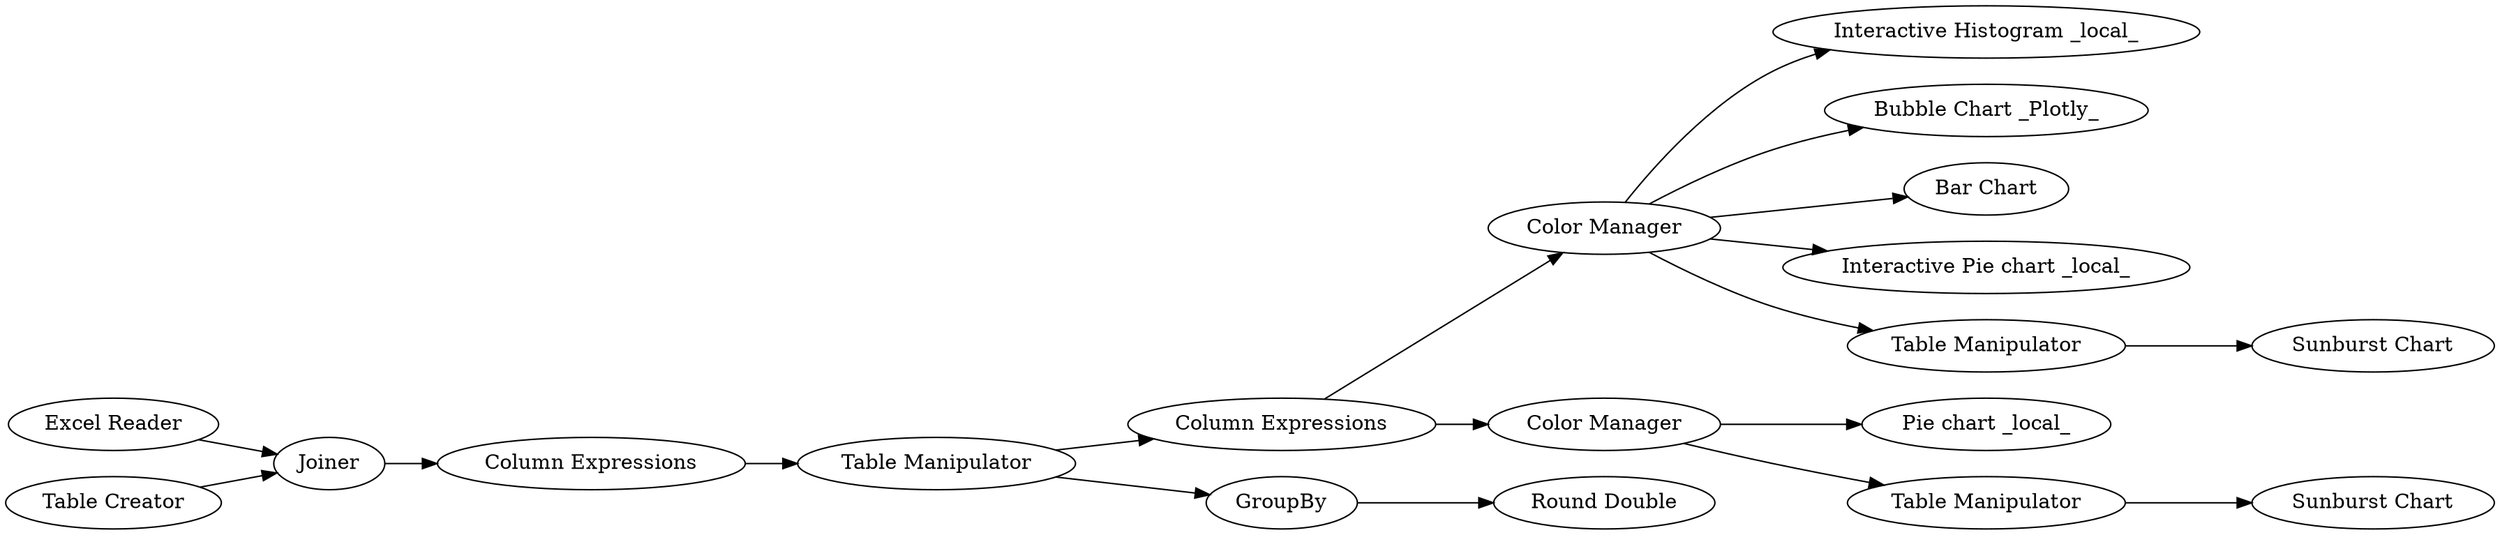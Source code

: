 digraph {
	"-2396739488778829219_10" [label="Round Double"]
	"-2396739488778829219_21" [label="Interactive Histogram _local_"]
	"-2396739488778829219_20" [label="Bubble Chart _Plotly_"]
	"-2396739488778829219_7" [label="Column Expressions"]
	"-2396739488778829219_24" [label="Sunburst Chart"]
	"-2396739488778829219_12" [label="Bar Chart"]
	"-2396739488778829219_9" [label="Table Manipulator"]
	"-2396739488778829219_15" [label="Interactive Pie chart _local_"]
	"-2396739488778829219_11" [label="Column Expressions"]
	"-2396739488778829219_8" [label=GroupBy]
	"-2396739488778829219_13" [label="Color Manager"]
	"-2396739488778829219_14" [label="Sunburst Chart"]
	"-2396739488778829219_23" [label="Pie chart _local_"]
	"-2396739488778829219_26" [label="Table Manipulator"]
	"-2396739488778829219_22" [label="Color Manager"]
	"-2396739488778829219_6" [label="Excel Reader"]
	"-2396739488778829219_5" [label=Joiner]
	"-2396739488778829219_4" [label="Table Creator"]
	"-2396739488778829219_25" [label="Table Manipulator"]
	"-2396739488778829219_13" -> "-2396739488778829219_15"
	"-2396739488778829219_13" -> "-2396739488778829219_21"
	"-2396739488778829219_11" -> "-2396739488778829219_13"
	"-2396739488778829219_6" -> "-2396739488778829219_5"
	"-2396739488778829219_13" -> "-2396739488778829219_20"
	"-2396739488778829219_22" -> "-2396739488778829219_23"
	"-2396739488778829219_9" -> "-2396739488778829219_8"
	"-2396739488778829219_4" -> "-2396739488778829219_5"
	"-2396739488778829219_9" -> "-2396739488778829219_11"
	"-2396739488778829219_13" -> "-2396739488778829219_26"
	"-2396739488778829219_5" -> "-2396739488778829219_7"
	"-2396739488778829219_8" -> "-2396739488778829219_10"
	"-2396739488778829219_22" -> "-2396739488778829219_25"
	"-2396739488778829219_11" -> "-2396739488778829219_22"
	"-2396739488778829219_7" -> "-2396739488778829219_9"
	"-2396739488778829219_13" -> "-2396739488778829219_12"
	"-2396739488778829219_26" -> "-2396739488778829219_14"
	"-2396739488778829219_25" -> "-2396739488778829219_24"
	rankdir=LR
}
